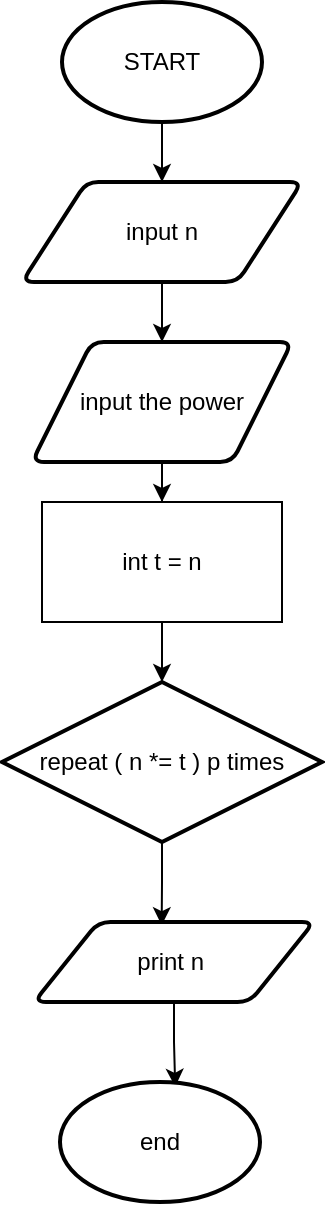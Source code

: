 <mxfile version="17.2.1" type="device"><diagram id="KYYtHHrChn0YCjd8rDD8" name="Page-1"><mxGraphModel dx="714" dy="561" grid="1" gridSize="10" guides="1" tooltips="1" connect="1" arrows="1" fold="1" page="1" pageScale="1" pageWidth="850" pageHeight="1100" math="0" shadow="0"><root><mxCell id="0"/><mxCell id="1" parent="0"/><mxCell id="Hf2q07kb4SCNWeUrH3GB-5" style="edgeStyle=orthogonalEdgeStyle;rounded=0;orthogonalLoop=1;jettySize=auto;html=1;exitX=0.5;exitY=1;exitDx=0;exitDy=0;exitPerimeter=0;" edge="1" parent="1" source="Hf2q07kb4SCNWeUrH3GB-2" target="Hf2q07kb4SCNWeUrH3GB-3"><mxGeometry relative="1" as="geometry"/></mxCell><mxCell id="Hf2q07kb4SCNWeUrH3GB-2" value="START" style="strokeWidth=2;html=1;shape=mxgraph.flowchart.start_1;whiteSpace=wrap;" vertex="1" parent="1"><mxGeometry x="310" y="20" width="100" height="60" as="geometry"/></mxCell><mxCell id="Hf2q07kb4SCNWeUrH3GB-6" style="edgeStyle=orthogonalEdgeStyle;rounded=0;orthogonalLoop=1;jettySize=auto;html=1;" edge="1" parent="1" source="Hf2q07kb4SCNWeUrH3GB-3" target="Hf2q07kb4SCNWeUrH3GB-4"><mxGeometry relative="1" as="geometry"/></mxCell><mxCell id="Hf2q07kb4SCNWeUrH3GB-3" value="input n" style="shape=parallelogram;html=1;strokeWidth=2;perimeter=parallelogramPerimeter;whiteSpace=wrap;rounded=1;arcSize=12;size=0.23;" vertex="1" parent="1"><mxGeometry x="290" y="110" width="140" height="50" as="geometry"/></mxCell><mxCell id="Hf2q07kb4SCNWeUrH3GB-10" style="edgeStyle=orthogonalEdgeStyle;rounded=0;orthogonalLoop=1;jettySize=auto;html=1;" edge="1" parent="1" source="Hf2q07kb4SCNWeUrH3GB-4" target="Hf2q07kb4SCNWeUrH3GB-9"><mxGeometry relative="1" as="geometry"/></mxCell><mxCell id="Hf2q07kb4SCNWeUrH3GB-4" value="input the power" style="shape=parallelogram;html=1;strokeWidth=2;perimeter=parallelogramPerimeter;whiteSpace=wrap;rounded=1;arcSize=12;size=0.23;" vertex="1" parent="1"><mxGeometry x="295" y="190" width="130" height="60" as="geometry"/></mxCell><mxCell id="Hf2q07kb4SCNWeUrH3GB-12" style="edgeStyle=orthogonalEdgeStyle;rounded=0;orthogonalLoop=1;jettySize=auto;html=1;entryX=0.5;entryY=0;entryDx=0;entryDy=0;entryPerimeter=0;" edge="1" parent="1" source="Hf2q07kb4SCNWeUrH3GB-9" target="Hf2q07kb4SCNWeUrH3GB-11"><mxGeometry relative="1" as="geometry"/></mxCell><mxCell id="Hf2q07kb4SCNWeUrH3GB-9" value="int t = n" style="rounded=0;whiteSpace=wrap;html=1;" vertex="1" parent="1"><mxGeometry x="300" y="270" width="120" height="60" as="geometry"/></mxCell><mxCell id="Hf2q07kb4SCNWeUrH3GB-17" style="edgeStyle=orthogonalEdgeStyle;rounded=0;orthogonalLoop=1;jettySize=auto;html=1;entryX=0.456;entryY=0.04;entryDx=0;entryDy=0;entryPerimeter=0;" edge="1" parent="1" source="Hf2q07kb4SCNWeUrH3GB-11" target="Hf2q07kb4SCNWeUrH3GB-13"><mxGeometry relative="1" as="geometry"/></mxCell><mxCell id="Hf2q07kb4SCNWeUrH3GB-11" value="repeat ( n *= t ) p times" style="strokeWidth=2;html=1;shape=mxgraph.flowchart.decision;whiteSpace=wrap;" vertex="1" parent="1"><mxGeometry x="280" y="360" width="160" height="80" as="geometry"/></mxCell><mxCell id="Hf2q07kb4SCNWeUrH3GB-19" style="edgeStyle=orthogonalEdgeStyle;rounded=0;orthogonalLoop=1;jettySize=auto;html=1;entryX=0.576;entryY=0.04;entryDx=0;entryDy=0;entryPerimeter=0;" edge="1" parent="1" source="Hf2q07kb4SCNWeUrH3GB-13" target="Hf2q07kb4SCNWeUrH3GB-14"><mxGeometry relative="1" as="geometry"/></mxCell><mxCell id="Hf2q07kb4SCNWeUrH3GB-13" value="print n&amp;nbsp;" style="shape=parallelogram;html=1;strokeWidth=2;perimeter=parallelogramPerimeter;whiteSpace=wrap;rounded=1;arcSize=12;size=0.23;" vertex="1" parent="1"><mxGeometry x="296" y="480" width="140" height="40" as="geometry"/></mxCell><mxCell id="Hf2q07kb4SCNWeUrH3GB-14" value="end" style="strokeWidth=2;html=1;shape=mxgraph.flowchart.start_1;whiteSpace=wrap;" vertex="1" parent="1"><mxGeometry x="309" y="560" width="100" height="60" as="geometry"/></mxCell></root></mxGraphModel></diagram></mxfile>